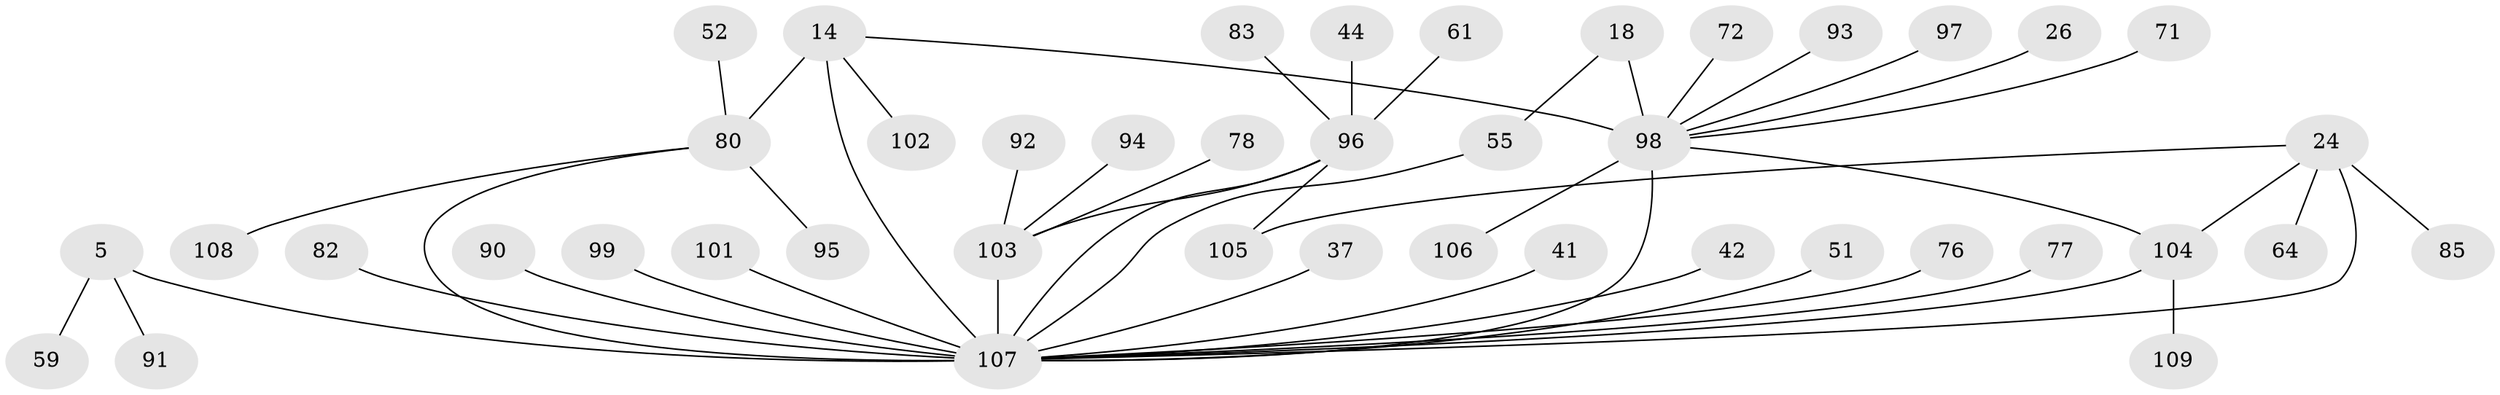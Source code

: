 // original degree distribution, {11: 0.009174311926605505, 7: 0.08256880733944955, 6: 0.027522935779816515, 12: 0.01834862385321101, 5: 0.027522935779816515, 13: 0.009174311926605505, 10: 0.009174311926605505, 8: 0.027522935779816515, 4: 0.03669724770642202, 9: 0.009174311926605505, 1: 0.5321100917431193, 2: 0.1651376146788991, 3: 0.045871559633027525}
// Generated by graph-tools (version 1.1) at 2025/58/03/04/25 21:58:46]
// undirected, 43 vertices, 49 edges
graph export_dot {
graph [start="1"]
  node [color=gray90,style=filled];
  5 [super="+3"];
  14 [super="+12"];
  18 [super="+17"];
  24;
  26;
  37;
  41;
  42;
  44;
  51;
  52;
  55;
  59;
  61;
  64 [super="+57"];
  71 [super="+54"];
  72;
  76 [super="+46"];
  77;
  78;
  80 [super="+15"];
  82 [super="+74"];
  83;
  85;
  90 [super="+32"];
  91;
  92;
  93;
  94;
  95;
  96 [super="+7+39"];
  97;
  98 [super="+49+45+19+29+63+88"];
  99 [super="+86"];
  101;
  102;
  103 [super="+10+73"];
  104 [super="+84"];
  105 [super="+89"];
  106;
  107 [super="+70+13+62+100+66"];
  108 [super="+87"];
  109;
  5 -- 59;
  5 -- 91;
  5 -- 107 [weight=7];
  14 -- 102;
  14 -- 107 [weight=3];
  14 -- 98;
  14 -- 80 [weight=4];
  18 -- 55;
  18 -- 98 [weight=6];
  24 -- 85;
  24 -- 107 [weight=5];
  24 -- 64;
  24 -- 105;
  24 -- 104 [weight=4];
  26 -- 98;
  37 -- 107;
  41 -- 107;
  42 -- 107;
  44 -- 96;
  51 -- 107;
  52 -- 80;
  55 -- 107;
  61 -- 96;
  71 -- 98;
  72 -- 98;
  76 -- 107;
  77 -- 107;
  78 -- 103;
  80 -- 107 [weight=3];
  80 -- 108;
  80 -- 95;
  82 -- 107;
  83 -- 96;
  90 -- 107;
  92 -- 103;
  93 -- 98;
  94 -- 103;
  96 -- 105;
  96 -- 107 [weight=2];
  96 -- 103 [weight=4];
  97 -- 98;
  98 -- 106;
  98 -- 107 [weight=4];
  98 -- 104;
  99 -- 107;
  101 -- 107;
  103 -- 107 [weight=3];
  104 -- 109;
  104 -- 107;
}
